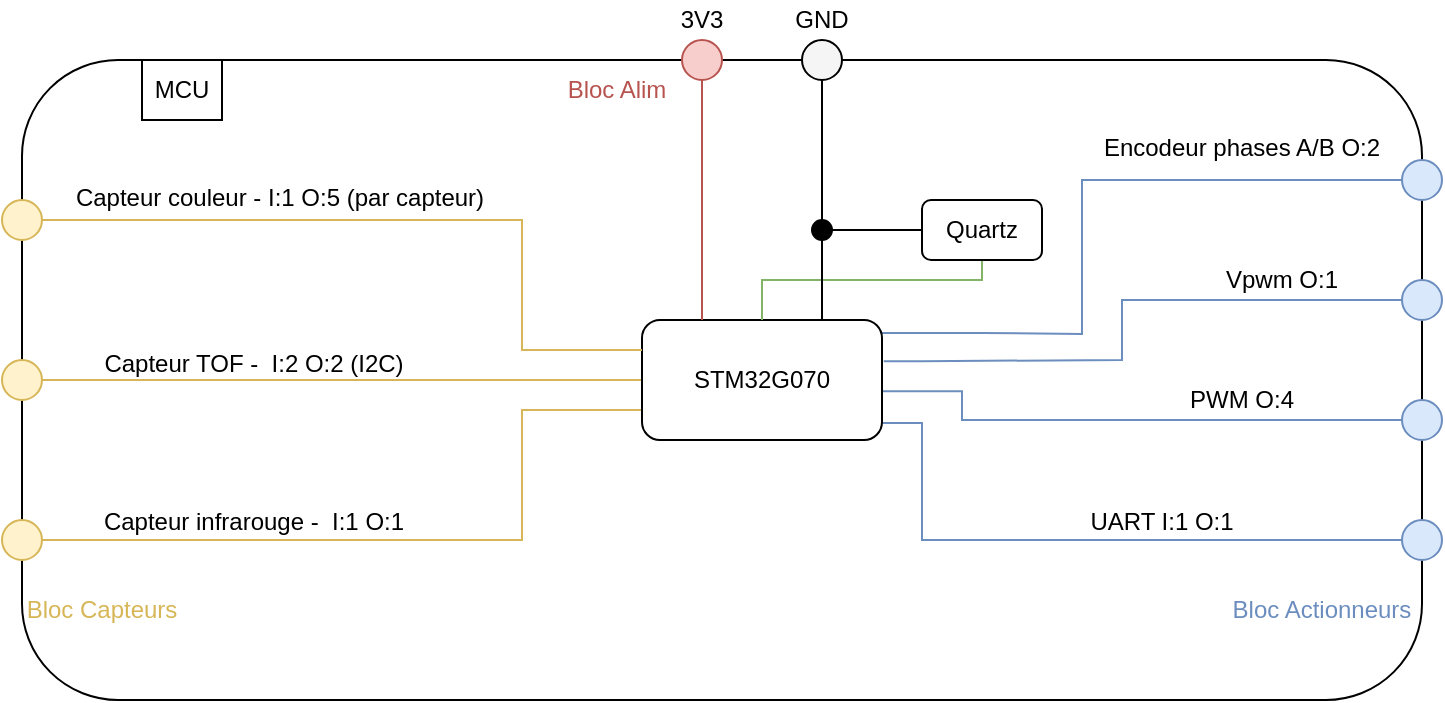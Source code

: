 <mxfile version="20.3.7"><diagram id="ITGmHzcE7pXonrhkb1WG" name="Page-1"><mxGraphModel dx="715" dy="491" grid="1" gridSize="10" guides="1" tooltips="1" connect="1" arrows="1" fold="1" page="1" pageScale="1" pageWidth="827" pageHeight="1169" math="0" shadow="0"><root><mxCell id="0"/><mxCell id="1" parent="0"/><mxCell id="lqR1gV1z657g9KVr_fsE-3" value="" style="rounded=1;whiteSpace=wrap;html=1;" vertex="1" parent="1"><mxGeometry x="40" y="390" width="700" height="320" as="geometry"/></mxCell><mxCell id="lqR1gV1z657g9KVr_fsE-32" style="edgeStyle=orthogonalEdgeStyle;rounded=0;orthogonalLoop=1;jettySize=auto;html=1;exitX=0;exitY=0.5;exitDx=0;exitDy=0;entryX=0;entryY=0.5;entryDx=0;entryDy=0;strokeColor=#D6B656;startArrow=none;startFill=0;endArrow=none;endFill=0;fillColor=#fff2cc;" edge="1" parent="1" source="lqR1gV1z657g9KVr_fsE-4" target="lqR1gV1z657g9KVr_fsE-3"><mxGeometry relative="1" as="geometry"><Array as="points"><mxPoint x="170" y="550"/><mxPoint x="170" y="550"/></Array></mxGeometry></mxCell><mxCell id="lqR1gV1z657g9KVr_fsE-35" style="edgeStyle=orthogonalEdgeStyle;rounded=0;orthogonalLoop=1;jettySize=auto;html=1;exitX=0;exitY=0.75;exitDx=0;exitDy=0;entryX=0;entryY=0.75;entryDx=0;entryDy=0;strokeColor=#d6b656;startArrow=none;startFill=0;endArrow=none;endFill=0;fillColor=#fff2cc;" edge="1" parent="1" source="lqR1gV1z657g9KVr_fsE-4" target="lqR1gV1z657g9KVr_fsE-3"><mxGeometry relative="1" as="geometry"><Array as="points"><mxPoint x="290" y="565"/><mxPoint x="290" y="630"/></Array></mxGeometry></mxCell><mxCell id="lqR1gV1z657g9KVr_fsE-37" style="edgeStyle=orthogonalEdgeStyle;rounded=0;orthogonalLoop=1;jettySize=auto;html=1;exitX=1;exitY=0.858;exitDx=0;exitDy=0;strokeColor=#6C8EBF;startArrow=none;startFill=0;endArrow=none;endFill=0;fillColor=#dae8fc;exitPerimeter=0;" edge="1" parent="1" source="lqR1gV1z657g9KVr_fsE-4" target="lqR1gV1z657g9KVr_fsE-48"><mxGeometry relative="1" as="geometry"><Array as="points"><mxPoint x="490" y="572"/><mxPoint x="490" y="630"/></Array></mxGeometry></mxCell><mxCell id="lqR1gV1z657g9KVr_fsE-41" style="edgeStyle=orthogonalEdgeStyle;rounded=0;orthogonalLoop=1;jettySize=auto;html=1;exitX=0.993;exitY=0.594;exitDx=0;exitDy=0;strokeColor=#6c8ebf;startArrow=none;startFill=0;endArrow=none;endFill=0;fillColor=#dae8fc;exitPerimeter=0;" edge="1" parent="1" source="lqR1gV1z657g9KVr_fsE-4" target="lqR1gV1z657g9KVr_fsE-50"><mxGeometry relative="1" as="geometry"><Array as="points"><mxPoint x="510" y="556"/><mxPoint x="510" y="570"/></Array></mxGeometry></mxCell><mxCell id="lqR1gV1z657g9KVr_fsE-42" style="edgeStyle=orthogonalEdgeStyle;rounded=0;orthogonalLoop=1;jettySize=auto;html=1;exitX=1.007;exitY=0.344;exitDx=0;exitDy=0;strokeColor=#6c8ebf;startArrow=none;startFill=0;endArrow=none;endFill=0;exitPerimeter=0;fillColor=#dae8fc;" edge="1" parent="1" source="lqR1gV1z657g9KVr_fsE-4" target="lqR1gV1z657g9KVr_fsE-53"><mxGeometry relative="1" as="geometry"><Array as="points"><mxPoint x="490" y="541"/><mxPoint x="590" y="540"/><mxPoint x="590" y="510"/></Array></mxGeometry></mxCell><mxCell id="lqR1gV1z657g9KVr_fsE-45" style="edgeStyle=orthogonalEdgeStyle;rounded=0;orthogonalLoop=1;jettySize=auto;html=1;exitX=0.993;exitY=0.108;exitDx=0;exitDy=0;entryX=0;entryY=0.5;entryDx=0;entryDy=0;strokeColor=#6c8ebf;startArrow=none;startFill=0;endArrow=none;endFill=0;fillColor=#dae8fc;exitPerimeter=0;" edge="1" parent="1" source="lqR1gV1z657g9KVr_fsE-4" target="lqR1gV1z657g9KVr_fsE-54"><mxGeometry relative="1" as="geometry"><mxPoint x="450.28" y="580.0" as="sourcePoint"/><mxPoint x="629.72" y="708.38" as="targetPoint"/><Array as="points"><mxPoint x="520" y="527"/><mxPoint x="570" y="527"/><mxPoint x="570" y="450"/></Array></mxGeometry></mxCell><mxCell id="lqR1gV1z657g9KVr_fsE-4" value="STM32G070" style="rounded=1;whiteSpace=wrap;html=1;" vertex="1" parent="1"><mxGeometry x="350" y="520" width="120" height="60" as="geometry"/></mxCell><mxCell id="lqR1gV1z657g9KVr_fsE-16" style="edgeStyle=orthogonalEdgeStyle;rounded=0;orthogonalLoop=1;jettySize=auto;html=1;exitX=0.5;exitY=1;exitDx=0;exitDy=0;entryX=0.5;entryY=0;entryDx=0;entryDy=0;endArrow=none;endFill=0;fillColor=#d5e8d4;strokeColor=#82b366;" edge="1" parent="1" source="lqR1gV1z657g9KVr_fsE-5" target="lqR1gV1z657g9KVr_fsE-4"><mxGeometry relative="1" as="geometry"><Array as="points"><mxPoint x="520" y="500"/><mxPoint x="410" y="500"/></Array></mxGeometry></mxCell><mxCell id="lqR1gV1z657g9KVr_fsE-21" style="edgeStyle=orthogonalEdgeStyle;rounded=0;orthogonalLoop=1;jettySize=auto;html=1;exitX=1;exitY=0.5;exitDx=0;exitDy=0;endArrow=none;endFill=0;fillColor=#f5f5f5;strokeColor=#666666;startArrow=none;" edge="1" parent="1" source="lqR1gV1z657g9KVr_fsE-23"><mxGeometry relative="1" as="geometry"><mxPoint x="440" y="475" as="targetPoint"/></mxGeometry></mxCell><mxCell id="lqR1gV1z657g9KVr_fsE-5" value="Quartz" style="rounded=1;whiteSpace=wrap;html=1;" vertex="1" parent="1"><mxGeometry x="490" y="460" width="60" height="30" as="geometry"/></mxCell><mxCell id="lqR1gV1z657g9KVr_fsE-18" style="edgeStyle=orthogonalEdgeStyle;rounded=0;orthogonalLoop=1;jettySize=auto;html=1;exitX=0.5;exitY=1;exitDx=0;exitDy=0;entryX=0.75;entryY=0;entryDx=0;entryDy=0;endArrow=none;endFill=0;" edge="1" parent="1" source="lqR1gV1z657g9KVr_fsE-6" target="lqR1gV1z657g9KVr_fsE-4"><mxGeometry relative="1" as="geometry"/></mxCell><mxCell id="lqR1gV1z657g9KVr_fsE-6" value="" style="ellipse;whiteSpace=wrap;html=1;aspect=fixed;fillColor=#f5f5f5;fontColor=#333333;strokeColor=#000000;" vertex="1" parent="1"><mxGeometry x="430" y="380" width="20" height="20" as="geometry"/></mxCell><mxCell id="lqR1gV1z657g9KVr_fsE-20" style="edgeStyle=orthogonalEdgeStyle;rounded=0;orthogonalLoop=1;jettySize=auto;html=1;exitX=0.5;exitY=1;exitDx=0;exitDy=0;entryX=0.25;entryY=0;entryDx=0;entryDy=0;endArrow=none;endFill=0;fillColor=#f8cecc;strokeColor=#b85450;" edge="1" parent="1" source="lqR1gV1z657g9KVr_fsE-7" target="lqR1gV1z657g9KVr_fsE-4"><mxGeometry relative="1" as="geometry"/></mxCell><mxCell id="lqR1gV1z657g9KVr_fsE-7" value="" style="ellipse;whiteSpace=wrap;html=1;aspect=fixed;fillColor=#f8cecc;strokeColor=#b85450;" vertex="1" parent="1"><mxGeometry x="370" y="380" width="20" height="20" as="geometry"/></mxCell><mxCell id="lqR1gV1z657g9KVr_fsE-8" value="GND" style="text;html=1;strokeColor=none;fillColor=none;align=center;verticalAlign=middle;whiteSpace=wrap;rounded=0;" vertex="1" parent="1"><mxGeometry x="420" y="360" width="40" height="20" as="geometry"/></mxCell><mxCell id="lqR1gV1z657g9KVr_fsE-9" value="3V3" style="text;html=1;strokeColor=none;fillColor=none;align=center;verticalAlign=middle;whiteSpace=wrap;rounded=0;" vertex="1" parent="1"><mxGeometry x="360" y="360" width="40" height="20" as="geometry"/></mxCell><mxCell id="lqR1gV1z657g9KVr_fsE-11" value="MCU" style="rounded=0;whiteSpace=wrap;html=1;" vertex="1" parent="1"><mxGeometry x="100" y="390" width="40" height="30" as="geometry"/></mxCell><mxCell id="lqR1gV1z657g9KVr_fsE-23" value="" style="ellipse;whiteSpace=wrap;html=1;fillColor=#000000;" vertex="1" parent="1"><mxGeometry x="435" y="470" width="10" height="10" as="geometry"/></mxCell><mxCell id="lqR1gV1z657g9KVr_fsE-26" value="" style="edgeStyle=orthogonalEdgeStyle;rounded=0;orthogonalLoop=1;jettySize=auto;html=1;exitX=0;exitY=0.5;exitDx=0;exitDy=0;endArrow=none;endFill=0;fillColor=#f5f5f5;strokeColor=#000000;" edge="1" parent="1" source="lqR1gV1z657g9KVr_fsE-5" target="lqR1gV1z657g9KVr_fsE-23"><mxGeometry relative="1" as="geometry"><mxPoint x="440" y="475" as="targetPoint"/><mxPoint x="340" y="475" as="sourcePoint"/></mxGeometry></mxCell><mxCell id="lqR1gV1z657g9KVr_fsE-30" value="" style="endArrow=none;html=1;rounded=0;strokeColor=#D6B656;entryX=0;entryY=0.25;entryDx=0;entryDy=0;exitX=0;exitY=0.25;exitDx=0;exitDy=0;fillColor=#fff2cc;" edge="1" parent="1" source="lqR1gV1z657g9KVr_fsE-3" target="lqR1gV1z657g9KVr_fsE-4"><mxGeometry width="50" height="50" relative="1" as="geometry"><mxPoint x="280" y="550" as="sourcePoint"/><mxPoint x="330" y="500" as="targetPoint"/><Array as="points"><mxPoint x="290" y="470"/><mxPoint x="290" y="510"/><mxPoint x="290" y="535"/></Array></mxGeometry></mxCell><mxCell id="lqR1gV1z657g9KVr_fsE-31" value="Capteur couleur - I:1 O:5 (par capteur)" style="text;html=1;strokeColor=none;fillColor=none;align=center;verticalAlign=middle;whiteSpace=wrap;rounded=0;" vertex="1" parent="1"><mxGeometry x="64" y="444" width="210" height="30" as="geometry"/></mxCell><mxCell id="lqR1gV1z657g9KVr_fsE-33" value="Capteur TOF - &amp;nbsp;I:2 O:2 (I2C)" style="text;html=1;strokeColor=none;fillColor=none;align=center;verticalAlign=middle;whiteSpace=wrap;rounded=0;" vertex="1" parent="1"><mxGeometry x="74" y="527" width="164" height="30" as="geometry"/></mxCell><mxCell id="lqR1gV1z657g9KVr_fsE-36" value="Capteur infrarouge - &amp;nbsp;I:1 O:1" style="text;html=1;strokeColor=none;fillColor=none;align=center;verticalAlign=middle;whiteSpace=wrap;rounded=0;" vertex="1" parent="1"><mxGeometry x="51" y="606" width="210" height="30" as="geometry"/></mxCell><mxCell id="lqR1gV1z657g9KVr_fsE-39" value="PWM O:4" style="text;html=1;strokeColor=none;fillColor=none;align=center;verticalAlign=middle;whiteSpace=wrap;rounded=0;" vertex="1" parent="1"><mxGeometry x="610" y="550" width="80" height="20" as="geometry"/></mxCell><mxCell id="lqR1gV1z657g9KVr_fsE-43" value="UART I:1 O:1" style="text;html=1;strokeColor=none;fillColor=none;align=center;verticalAlign=middle;whiteSpace=wrap;rounded=0;" vertex="1" parent="1"><mxGeometry x="570" y="611" width="80" height="20" as="geometry"/></mxCell><mxCell id="lqR1gV1z657g9KVr_fsE-46" value="Vpwm O:1" style="text;html=1;strokeColor=none;fillColor=none;align=center;verticalAlign=middle;whiteSpace=wrap;rounded=0;" vertex="1" parent="1"><mxGeometry x="630" y="490" width="80" height="20" as="geometry"/></mxCell><mxCell id="lqR1gV1z657g9KVr_fsE-47" value="Encodeur phases A/B O:2" style="text;html=1;strokeColor=none;fillColor=none;align=center;verticalAlign=middle;whiteSpace=wrap;rounded=0;" vertex="1" parent="1"><mxGeometry x="570" y="424" width="160" height="20" as="geometry"/></mxCell><mxCell id="lqR1gV1z657g9KVr_fsE-48" value="" style="ellipse;whiteSpace=wrap;html=1;aspect=fixed;fillColor=#dae8fc;strokeColor=#6c8ebf;" vertex="1" parent="1"><mxGeometry x="730" y="620" width="20" height="20" as="geometry"/></mxCell><mxCell id="lqR1gV1z657g9KVr_fsE-50" value="" style="ellipse;whiteSpace=wrap;html=1;aspect=fixed;fillColor=#dae8fc;strokeColor=#6c8ebf;" vertex="1" parent="1"><mxGeometry x="730" y="560" width="20" height="20" as="geometry"/></mxCell><mxCell id="lqR1gV1z657g9KVr_fsE-53" value="" style="ellipse;whiteSpace=wrap;html=1;aspect=fixed;fillColor=#dae8fc;strokeColor=#6c8ebf;" vertex="1" parent="1"><mxGeometry x="730" y="500" width="20" height="20" as="geometry"/></mxCell><mxCell id="lqR1gV1z657g9KVr_fsE-54" value="" style="ellipse;whiteSpace=wrap;html=1;aspect=fixed;fillColor=#dae8fc;strokeColor=#6c8ebf;" vertex="1" parent="1"><mxGeometry x="730" y="440" width="20" height="20" as="geometry"/></mxCell><mxCell id="lqR1gV1z657g9KVr_fsE-55" value="" style="ellipse;whiteSpace=wrap;html=1;aspect=fixed;fillColor=#fff2cc;strokeColor=#d6b656;" vertex="1" parent="1"><mxGeometry x="30" y="620" width="20" height="20" as="geometry"/></mxCell><mxCell id="lqR1gV1z657g9KVr_fsE-56" value="" style="ellipse;whiteSpace=wrap;html=1;aspect=fixed;fillColor=#fff2cc;strokeColor=#d6b656;" vertex="1" parent="1"><mxGeometry x="30" y="540" width="20" height="20" as="geometry"/></mxCell><mxCell id="lqR1gV1z657g9KVr_fsE-57" value="" style="ellipse;whiteSpace=wrap;html=1;aspect=fixed;fillColor=#fff2cc;strokeColor=#d6b656;" vertex="1" parent="1"><mxGeometry x="30" y="460" width="20" height="20" as="geometry"/></mxCell><mxCell id="lqR1gV1z657g9KVr_fsE-58" value="&lt;font color=&quot;#6c8ebf&quot;&gt;Bloc Actionneurs&lt;/font&gt;" style="text;html=1;strokeColor=none;fillColor=none;align=center;verticalAlign=middle;whiteSpace=wrap;rounded=0;" vertex="1" parent="1"><mxGeometry x="640" y="655" width="100" height="20" as="geometry"/></mxCell><mxCell id="lqR1gV1z657g9KVr_fsE-60" value="&lt;font color=&quot;#d6b656&quot;&gt;Bloc Capteurs&lt;/font&gt;" style="text;html=1;strokeColor=none;fillColor=none;align=center;verticalAlign=middle;whiteSpace=wrap;rounded=0;" vertex="1" parent="1"><mxGeometry x="40" y="650" width="80" height="30" as="geometry"/></mxCell><mxCell id="lqR1gV1z657g9KVr_fsE-62" value="&lt;font color=&quot;#b85450&quot;&gt;Bloc Alim&lt;/font&gt;" style="text;html=1;strokeColor=none;fillColor=none;align=center;verticalAlign=middle;whiteSpace=wrap;rounded=0;" vertex="1" parent="1"><mxGeometry x="305" y="395" width="65" height="20" as="geometry"/></mxCell></root></mxGraphModel></diagram></mxfile>